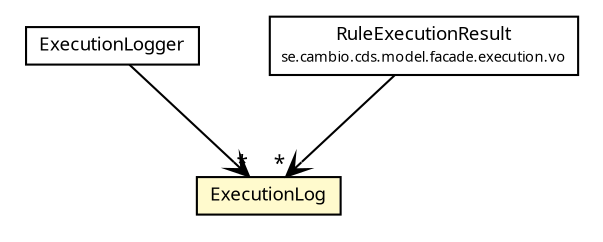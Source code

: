 #!/usr/local/bin/dot
#
# Class diagram 
# Generated by UMLGraph version R5_6 (http://www.umlgraph.org/)
#

digraph G {
	edge [fontname="Trebuchet MS",fontsize=10,labelfontname="Trebuchet MS",labelfontsize=10];
	node [fontname="Trebuchet MS",fontsize=10,shape=plaintext];
	nodesep=0.25;
	ranksep=0.5;
	// se.cambio.cds.util.ExecutionLog
	c179346 [label=<<table title="se.cambio.cds.util.ExecutionLog" border="0" cellborder="1" cellspacing="0" cellpadding="2" port="p" bgcolor="lemonChiffon" href="./ExecutionLog.html">
		<tr><td><table border="0" cellspacing="0" cellpadding="1">
<tr><td align="center" balign="center"><font face="Trebuchet MS"> ExecutionLog </font></td></tr>
		</table></td></tr>
		</table>>, URL="./ExecutionLog.html", fontname="Trebuchet MS", fontcolor="black", fontsize=9.0];
	// se.cambio.cds.util.ExecutionLogger
	c179350 [label=<<table title="se.cambio.cds.util.ExecutionLogger" border="0" cellborder="1" cellspacing="0" cellpadding="2" port="p" href="./ExecutionLogger.html">
		<tr><td><table border="0" cellspacing="0" cellpadding="1">
<tr><td align="center" balign="center"><font face="Trebuchet MS"> ExecutionLogger </font></td></tr>
		</table></td></tr>
		</table>>, URL="./ExecutionLogger.html", fontname="Trebuchet MS", fontcolor="black", fontsize=9.0];
	// se.cambio.cds.model.facade.execution.vo.RuleExecutionResult
	c179568 [label=<<table title="se.cambio.cds.model.facade.execution.vo.RuleExecutionResult" border="0" cellborder="1" cellspacing="0" cellpadding="2" port="p" href="../model/facade/execution/vo/RuleExecutionResult.html">
		<tr><td><table border="0" cellspacing="0" cellpadding="1">
<tr><td align="center" balign="center"><font face="Trebuchet MS"> RuleExecutionResult </font></td></tr>
<tr><td align="center" balign="center"><font face="Trebuchet MS" point-size="7.0"> se.cambio.cds.model.facade.execution.vo </font></td></tr>
		</table></td></tr>
		</table>>, URL="../model/facade/execution/vo/RuleExecutionResult.html", fontname="Trebuchet MS", fontcolor="black", fontsize=9.0];
	// se.cambio.cds.util.ExecutionLogger NAVASSOC se.cambio.cds.util.ExecutionLog
	c179350:p -> c179346:p [taillabel="", label="", headlabel="*", fontname="Trebuchet MS", fontcolor="black", fontsize=10.0, color="black", arrowhead=open];
	// se.cambio.cds.model.facade.execution.vo.RuleExecutionResult NAVASSOC se.cambio.cds.util.ExecutionLog
	c179568:p -> c179346:p [taillabel="", label="", headlabel="*", fontname="Trebuchet MS", fontcolor="black", fontsize=10.0, color="black", arrowhead=open];
}

